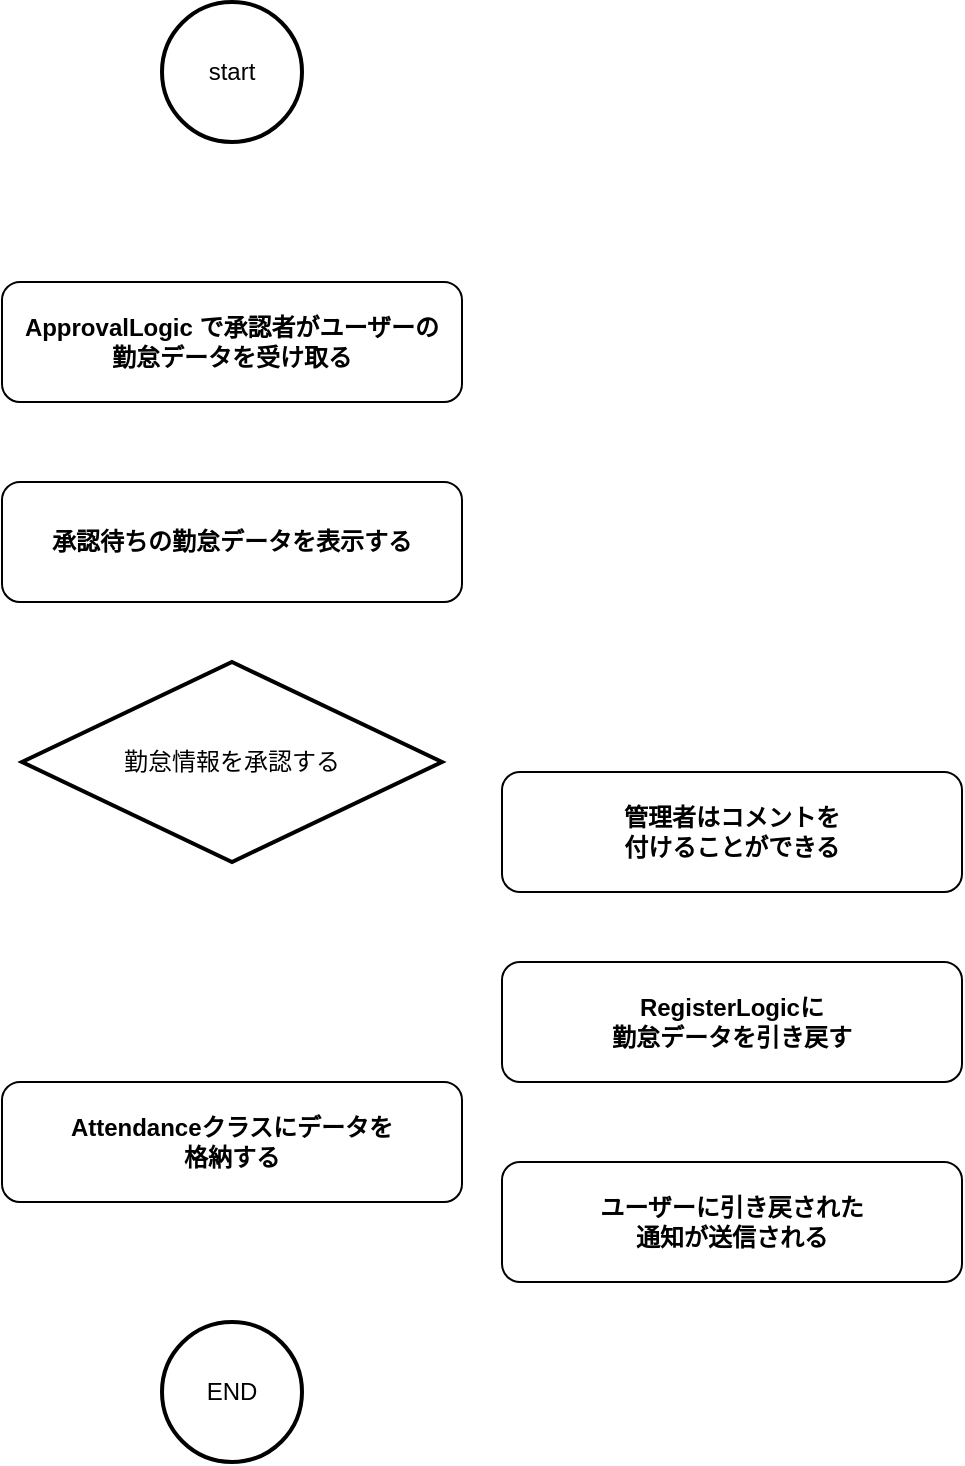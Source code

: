 <mxfile version="24.6.4" type="github" pages="2">
  <diagram name="ページ1" id="keNha78bK8bbNO_JLpTN">
    <mxGraphModel dx="2314" dy="1057" grid="1" gridSize="10" guides="1" tooltips="1" connect="1" arrows="1" fold="1" page="1" pageScale="1" pageWidth="827" pageHeight="1169" math="0" shadow="0">
      <root>
        <mxCell id="0" />
        <mxCell id="1" parent="0" />
        <mxCell id="0ALcXvMNRgvKgIjr6bvS-1" value="&lt;span style=&quot;font-weight: 700;&quot;&gt;ApprovalLogic で承認者がユーザーの&lt;/span&gt;&lt;div&gt;&lt;span style=&quot;font-weight: 700;&quot;&gt;勤怠データを受け取る&lt;/span&gt;&lt;/div&gt;" style="rounded=1;whiteSpace=wrap;html=1;" vertex="1" parent="1">
          <mxGeometry x="310" y="340" width="230" height="60" as="geometry" />
        </mxCell>
        <mxCell id="0ALcXvMNRgvKgIjr6bvS-2" value="start" style="strokeWidth=2;html=1;shape=mxgraph.flowchart.start_2;whiteSpace=wrap;" vertex="1" parent="1">
          <mxGeometry x="390" y="200" width="70" height="70" as="geometry" />
        </mxCell>
        <mxCell id="0ALcXvMNRgvKgIjr6bvS-3" value="END" style="strokeWidth=2;html=1;shape=mxgraph.flowchart.start_2;whiteSpace=wrap;" vertex="1" parent="1">
          <mxGeometry x="390" y="860" width="70" height="70" as="geometry" />
        </mxCell>
        <mxCell id="0ALcXvMNRgvKgIjr6bvS-8" value="勤怠情報を承認する" style="strokeWidth=2;html=1;shape=mxgraph.flowchart.decision;whiteSpace=wrap;" vertex="1" parent="1">
          <mxGeometry x="320" y="530" width="210" height="100" as="geometry" />
        </mxCell>
        <mxCell id="0ALcXvMNRgvKgIjr6bvS-10" value="&lt;span style=&quot;font-weight: 700; background-color: initial;&quot;&gt;承認待ちの勤怠データを表示する&lt;/span&gt;" style="rounded=1;whiteSpace=wrap;html=1;" vertex="1" parent="1">
          <mxGeometry x="310" y="440" width="230" height="60" as="geometry" />
        </mxCell>
        <mxCell id="0ALcXvMNRgvKgIjr6bvS-11" value="&lt;span style=&quot;font-weight: 700;&quot;&gt;RegisterLogic&lt;/span&gt;&lt;b&gt;に&lt;/b&gt;&lt;div&gt;&lt;b&gt;勤怠データを引き戻す&lt;/b&gt;&lt;/div&gt;" style="rounded=1;whiteSpace=wrap;html=1;" vertex="1" parent="1">
          <mxGeometry x="560" y="680" width="230" height="60" as="geometry" />
        </mxCell>
        <mxCell id="0ALcXvMNRgvKgIjr6bvS-12" value="&lt;b&gt;ユーザーに引き戻された&lt;/b&gt;&lt;div&gt;&lt;b&gt;通知が送信される&lt;/b&gt;&lt;/div&gt;" style="rounded=1;whiteSpace=wrap;html=1;" vertex="1" parent="1">
          <mxGeometry x="560" y="780" width="230" height="60" as="geometry" />
        </mxCell>
        <mxCell id="0ALcXvMNRgvKgIjr6bvS-13" value="&lt;span style=&quot;font-weight: 700;&quot;&gt;Attendanceクラスにデータを&lt;/span&gt;&lt;br&gt;&lt;div&gt;&lt;b&gt;格納する&lt;/b&gt;&lt;/div&gt;" style="rounded=1;whiteSpace=wrap;html=1;" vertex="1" parent="1">
          <mxGeometry x="310" y="740" width="230" height="60" as="geometry" />
        </mxCell>
        <mxCell id="0ALcXvMNRgvKgIjr6bvS-14" value="&lt;b&gt;管理者はコメントを&lt;/b&gt;&lt;div&gt;&lt;b&gt;付けることができる&lt;/b&gt;&lt;/div&gt;" style="rounded=1;whiteSpace=wrap;html=1;" vertex="1" parent="1">
          <mxGeometry x="560" y="585" width="230" height="60" as="geometry" />
        </mxCell>
      </root>
    </mxGraphModel>
  </diagram>
  <diagram id="eSO0QembcfBsp4LU2II4" name="ページ2">
    <mxGraphModel dx="665" dy="682" grid="1" gridSize="10" guides="1" tooltips="1" connect="1" arrows="1" fold="1" page="1" pageScale="1" pageWidth="827" pageHeight="1169" math="0" shadow="0">
      <root>
        <mxCell id="0" />
        <mxCell id="1" parent="0" />
        <mxCell id="HC8tUn9h5NvNzqABp6G7-1" style="edgeStyle=orthogonalEdgeStyle;rounded=0;orthogonalLoop=1;jettySize=auto;html=1;" edge="1" parent="1" source="HC8tUn9h5NvNzqABp6G7-2" target="HC8tUn9h5NvNzqABp6G7-9">
          <mxGeometry relative="1" as="geometry" />
        </mxCell>
        <mxCell id="HC8tUn9h5NvNzqABp6G7-2" value="&lt;b&gt;データベースに接続&lt;/b&gt;" style="rounded=1;whiteSpace=wrap;html=1;" vertex="1" parent="1">
          <mxGeometry x="230" y="130" width="230" height="60" as="geometry" />
        </mxCell>
        <mxCell id="HC8tUn9h5NvNzqABp6G7-3" value="start" style="strokeWidth=2;html=1;shape=mxgraph.flowchart.start_2;whiteSpace=wrap;" vertex="1" parent="1">
          <mxGeometry x="320" y="30" width="70" height="70" as="geometry" />
        </mxCell>
        <mxCell id="HC8tUn9h5NvNzqABp6G7-4" value="END" style="strokeWidth=2;html=1;shape=mxgraph.flowchart.start_2;whiteSpace=wrap;" vertex="1" parent="1">
          <mxGeometry x="310" y="870" width="70" height="70" as="geometry" />
        </mxCell>
        <mxCell id="HC8tUn9h5NvNzqABp6G7-5" style="edgeStyle=orthogonalEdgeStyle;rounded=0;orthogonalLoop=1;jettySize=auto;html=1;" edge="1" parent="1" source="HC8tUn9h5NvNzqABp6G7-7">
          <mxGeometry relative="1" as="geometry">
            <mxPoint x="530" y="440" as="targetPoint" />
          </mxGeometry>
        </mxCell>
        <mxCell id="HC8tUn9h5NvNzqABp6G7-6" style="edgeStyle=orthogonalEdgeStyle;rounded=0;orthogonalLoop=1;jettySize=auto;html=1;" edge="1" parent="1" source="HC8tUn9h5NvNzqABp6G7-7" target="HC8tUn9h5NvNzqABp6G7-13">
          <mxGeometry relative="1" as="geometry" />
        </mxCell>
        <mxCell id="HC8tUn9h5NvNzqABp6G7-7" value="&lt;b&gt;勤怠情報を承認する&lt;/b&gt;" style="strokeWidth=2;html=1;shape=mxgraph.flowchart.decision;whiteSpace=wrap;" vertex="1" parent="1">
          <mxGeometry x="245" y="390" width="200" height="100" as="geometry" />
        </mxCell>
        <mxCell id="HC8tUn9h5NvNzqABp6G7-8" style="edgeStyle=orthogonalEdgeStyle;rounded=0;orthogonalLoop=1;jettySize=auto;html=1;" edge="1" parent="1" source="HC8tUn9h5NvNzqABp6G7-9" target="HC8tUn9h5NvNzqABp6G7-7">
          <mxGeometry relative="1" as="geometry" />
        </mxCell>
        <mxCell id="HC8tUn9h5NvNzqABp6G7-9" value="&lt;span style=&quot;font-weight: 700;&quot;&gt;ApprovalLogic から&lt;/span&gt;&lt;div&gt;&lt;span style=&quot;background-color: initial; font-weight: 700;&quot;&gt;承認待ちの勤怠データを受け取る&lt;/span&gt;&lt;/div&gt;" style="rounded=1;whiteSpace=wrap;html=1;" vertex="1" parent="1">
          <mxGeometry x="230" y="230" width="230" height="60" as="geometry" />
        </mxCell>
        <mxCell id="HC8tUn9h5NvNzqABp6G7-10" style="edgeStyle=orthogonalEdgeStyle;rounded=0;orthogonalLoop=1;jettySize=auto;html=1;entryX=0.431;entryY=-0.057;entryDx=0;entryDy=0;entryPerimeter=0;" edge="1" parent="1" source="HC8tUn9h5NvNzqABp6G7-11" target="HC8tUn9h5NvNzqABp6G7-20">
          <mxGeometry relative="1" as="geometry">
            <mxPoint x="640" y="659" as="targetPoint" />
            <Array as="points">
              <mxPoint x="644" y="667" />
            </Array>
          </mxGeometry>
        </mxCell>
        <mxCell id="HC8tUn9h5NvNzqABp6G7-11" value="&lt;span style=&quot;font-weight: 700;&quot;&gt;RegisterLogic&lt;/span&gt;&lt;b&gt;に&lt;/b&gt;&lt;div&gt;&lt;b&gt;勤怠データを引き戻す&lt;/b&gt;&lt;/div&gt;" style="rounded=1;whiteSpace=wrap;html=1;" vertex="1" parent="1">
          <mxGeometry x="530" y="555" width="230" height="60" as="geometry" />
        </mxCell>
        <mxCell id="HC8tUn9h5NvNzqABp6G7-12" style="edgeStyle=orthogonalEdgeStyle;rounded=0;orthogonalLoop=1;jettySize=auto;html=1;" edge="1" parent="1" target="HC8tUn9h5NvNzqABp6G7-4">
          <mxGeometry relative="1" as="geometry">
            <mxPoint x="665" y="720" as="sourcePoint" />
            <Array as="points">
              <mxPoint x="665" y="840" />
              <mxPoint x="345" y="840" />
            </Array>
          </mxGeometry>
        </mxCell>
        <mxCell id="HC8tUn9h5NvNzqABp6G7-13" value="&lt;span style=&quot;font-weight: 700;&quot;&gt;ユーザーの勤怠情報を取得し&lt;/span&gt;&lt;div&gt;&lt;span style=&quot;font-weight: 700;&quot;&gt;Attendanceインスタンスを作成&lt;/span&gt;&lt;/div&gt;" style="rounded=1;whiteSpace=wrap;html=1;" vertex="1" parent="1">
          <mxGeometry x="230" y="600" width="230" height="60" as="geometry" />
        </mxCell>
        <mxCell id="HC8tUn9h5NvNzqABp6G7-14" value="&lt;b&gt;管理者はコメントを&lt;/b&gt;&lt;div&gt;&lt;b&gt;付けることができる&lt;/b&gt;&lt;/div&gt;" style="rounded=1;whiteSpace=wrap;html=1;" vertex="1" parent="1">
          <mxGeometry x="530" y="410" width="230" height="60" as="geometry" />
        </mxCell>
        <mxCell id="HC8tUn9h5NvNzqABp6G7-15" value="Yes" style="text;html=1;align=center;verticalAlign=middle;resizable=0;points=[];autosize=1;strokeColor=none;fillColor=none;" vertex="1" parent="1">
          <mxGeometry x="290" y="480" width="40" height="30" as="geometry" />
        </mxCell>
        <mxCell id="HC8tUn9h5NvNzqABp6G7-16" value="No" style="text;html=1;align=center;verticalAlign=middle;resizable=0;points=[];autosize=1;strokeColor=none;fillColor=none;" vertex="1" parent="1">
          <mxGeometry x="430" y="410" width="40" height="30" as="geometry" />
        </mxCell>
        <mxCell id="HC8tUn9h5NvNzqABp6G7-17" style="edgeStyle=orthogonalEdgeStyle;rounded=0;orthogonalLoop=1;jettySize=auto;html=1;entryX=0.407;entryY=0.007;entryDx=0;entryDy=0;entryPerimeter=0;" edge="1" parent="1" source="HC8tUn9h5NvNzqABp6G7-14" target="HC8tUn9h5NvNzqABp6G7-11">
          <mxGeometry relative="1" as="geometry">
            <Array as="points">
              <mxPoint x="650" y="555" />
            </Array>
          </mxGeometry>
        </mxCell>
        <mxCell id="HC8tUn9h5NvNzqABp6G7-18" style="edgeStyle=orthogonalEdgeStyle;rounded=0;orthogonalLoop=1;jettySize=auto;html=1;entryX=0.5;entryY=0;entryDx=0;entryDy=0;entryPerimeter=0;" edge="1" parent="1" source="HC8tUn9h5NvNzqABp6G7-13" target="HC8tUn9h5NvNzqABp6G7-4">
          <mxGeometry relative="1" as="geometry" />
        </mxCell>
        <mxCell id="HC8tUn9h5NvNzqABp6G7-19" style="edgeStyle=orthogonalEdgeStyle;rounded=0;orthogonalLoop=1;jettySize=auto;html=1;entryX=0.543;entryY=0;entryDx=0;entryDy=0;entryPerimeter=0;" edge="1" parent="1" source="HC8tUn9h5NvNzqABp6G7-3" target="HC8tUn9h5NvNzqABp6G7-2">
          <mxGeometry relative="1" as="geometry" />
        </mxCell>
        <mxCell id="HC8tUn9h5NvNzqABp6G7-20" value="&lt;b&gt;ユーザーに引き戻された&lt;/b&gt;&lt;div&gt;&lt;b&gt;通知が送信される&lt;/b&gt;&lt;/div&gt;" style="rounded=1;whiteSpace=wrap;html=1;" vertex="1" parent="1">
          <mxGeometry x="540" y="700" width="230" height="60" as="geometry" />
        </mxCell>
        <mxCell id="HC8tUn9h5NvNzqABp6G7-22" value="&lt;span style=&quot;font-weight: 700;&quot;&gt;Attendanceインスタンス&lt;/span&gt;&lt;div&gt;&lt;b&gt;を返す&lt;/b&gt;&lt;/div&gt;" style="rounded=1;whiteSpace=wrap;html=1;" vertex="1" parent="1">
          <mxGeometry x="230" y="690" width="230" height="60" as="geometry" />
        </mxCell>
      </root>
    </mxGraphModel>
  </diagram>
</mxfile>
